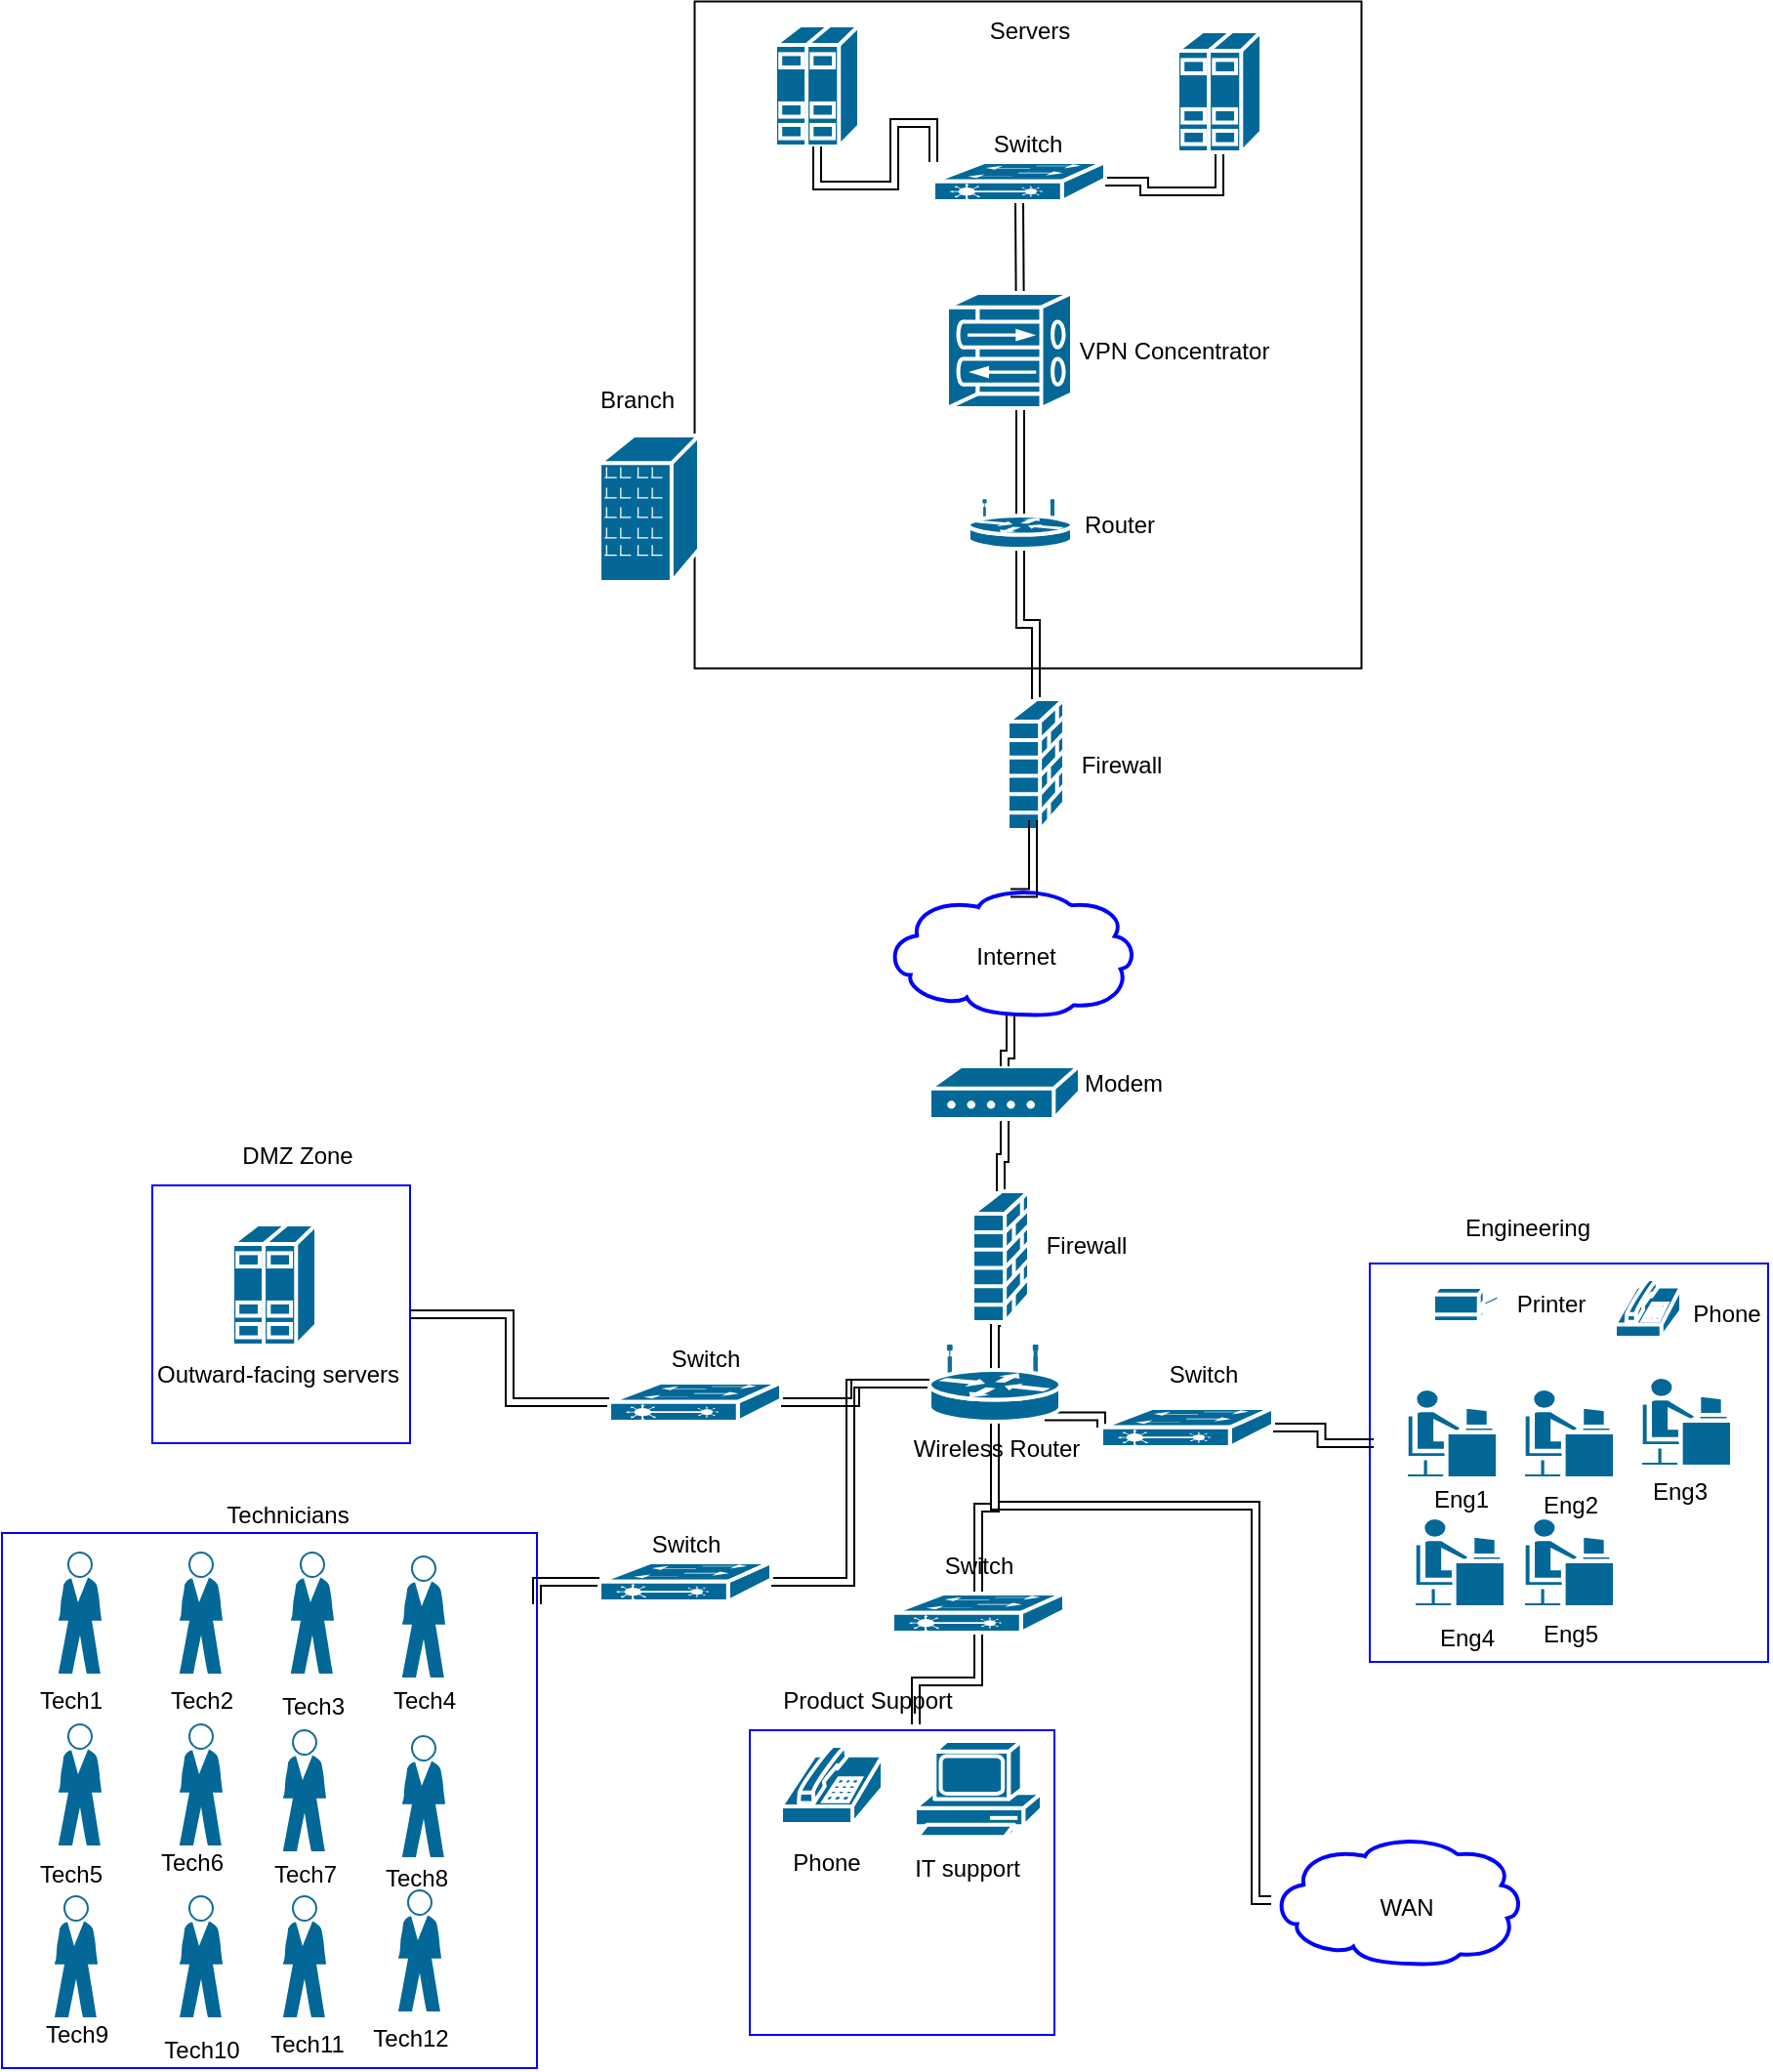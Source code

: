 <mxfile version="16.5.6" type="github">
  <diagram name="Page-1" id="822b0af5-4adb-64df-f703-e8dfc1f81529">
    <mxGraphModel dx="1422" dy="1602" grid="0" gridSize="10" guides="1" tooltips="1" connect="1" arrows="1" fold="1" page="1" pageScale="1" pageWidth="1100" pageHeight="850" background="#FFFFFF" math="0" shadow="0">
      <root>
        <mxCell id="0" />
        <mxCell id="1" parent="0" />
        <mxCell id="Qnpx0YM1eBkaxArskoUB-52" value="" style="whiteSpace=wrap;html=1;aspect=fixed;strokeColor=#0000FF;fillColor=none;" parent="1" vertex="1">
          <mxGeometry x="10" y="410" width="274" height="274" as="geometry" />
        </mxCell>
        <mxCell id="Qnpx0YM1eBkaxArskoUB-7" style="edgeStyle=orthogonalEdgeStyle;shape=link;rounded=0;orthogonalLoop=1;jettySize=auto;html=1;exitX=0.5;exitY=1;exitDx=0;exitDy=0;exitPerimeter=0;" parent="1" source="Qnpx0YM1eBkaxArskoUB-1" target="Qnpx0YM1eBkaxArskoUB-6" edge="1">
          <mxGeometry relative="1" as="geometry" />
        </mxCell>
        <mxCell id="Qnpx0YM1eBkaxArskoUB-1" value="" style="shape=mxgraph.cisco.modems_and_phones.modem;sketch=0;html=1;pointerEvents=1;dashed=0;fillColor=#036897;strokeColor=#ffffff;strokeWidth=2;verticalLabelPosition=bottom;verticalAlign=top;align=center;outlineConnect=0;" parent="1" vertex="1">
          <mxGeometry x="485" y="171" width="77" height="27" as="geometry" />
        </mxCell>
        <mxCell id="Qnpx0YM1eBkaxArskoUB-2" value="Modem" style="text;html=1;align=center;verticalAlign=middle;resizable=0;points=[];autosize=1;strokeColor=none;fillColor=none;" parent="1" vertex="1">
          <mxGeometry x="558" y="171" width="51" height="18" as="geometry" />
        </mxCell>
        <mxCell id="Qnpx0YM1eBkaxArskoUB-5" style="edgeStyle=orthogonalEdgeStyle;rounded=0;orthogonalLoop=1;jettySize=auto;html=1;exitX=0.5;exitY=0.99;exitDx=0;exitDy=0;exitPerimeter=0;shape=link;" parent="1" source="Qnpx0YM1eBkaxArskoUB-3" target="Qnpx0YM1eBkaxArskoUB-1" edge="1">
          <mxGeometry relative="1" as="geometry" />
        </mxCell>
        <mxCell id="Qnpx0YM1eBkaxArskoUB-3" value="" style="shape=mxgraph.cisco.storage.cloud;sketch=0;html=1;pointerEvents=1;dashed=0;fillColor=none;strokeColor=#0000FF;strokeWidth=2;verticalLabelPosition=bottom;verticalAlign=top;align=center;outlineConnect=0;" parent="1" vertex="1">
          <mxGeometry x="462" y="79" width="129" height="66" as="geometry" />
        </mxCell>
        <mxCell id="Qnpx0YM1eBkaxArskoUB-4" value="Internet" style="text;html=1;align=center;verticalAlign=middle;resizable=0;points=[];autosize=1;strokeColor=none;fillColor=none;" parent="1" vertex="1">
          <mxGeometry x="503" y="106" width="51" height="18" as="geometry" />
        </mxCell>
        <mxCell id="Qnpx0YM1eBkaxArskoUB-10" style="edgeStyle=orthogonalEdgeStyle;shape=link;rounded=0;orthogonalLoop=1;jettySize=auto;html=1;exitX=0.5;exitY=1;exitDx=0;exitDy=0;exitPerimeter=0;entryX=0.5;entryY=0.32;entryDx=0;entryDy=0;entryPerimeter=0;" parent="1" source="Qnpx0YM1eBkaxArskoUB-6" target="Qnpx0YM1eBkaxArskoUB-9" edge="1">
          <mxGeometry relative="1" as="geometry" />
        </mxCell>
        <mxCell id="Qnpx0YM1eBkaxArskoUB-6" value="" style="shape=mxgraph.cisco.security.firewall;sketch=0;html=1;pointerEvents=1;dashed=0;fillColor=#036897;strokeColor=#ffffff;strokeWidth=2;verticalLabelPosition=bottom;verticalAlign=top;align=center;outlineConnect=0;" parent="1" vertex="1">
          <mxGeometry x="507" y="235" width="29" height="67" as="geometry" />
        </mxCell>
        <mxCell id="Qnpx0YM1eBkaxArskoUB-8" value="Firewall" style="text;html=1;align=center;verticalAlign=middle;resizable=0;points=[];autosize=1;strokeColor=none;fillColor=none;" parent="1" vertex="1">
          <mxGeometry x="538" y="254" width="53" height="18" as="geometry" />
        </mxCell>
        <mxCell id="Qnpx0YM1eBkaxArskoUB-36" style="edgeStyle=orthogonalEdgeStyle;shape=link;rounded=0;orthogonalLoop=1;jettySize=auto;html=1;exitX=0.88;exitY=0.93;exitDx=0;exitDy=0;exitPerimeter=0;entryX=0;entryY=0.5;entryDx=0;entryDy=0;entryPerimeter=0;" parent="1" source="Qnpx0YM1eBkaxArskoUB-9" target="Qnpx0YM1eBkaxArskoUB-35" edge="1">
          <mxGeometry relative="1" as="geometry" />
        </mxCell>
        <mxCell id="Qnpx0YM1eBkaxArskoUB-41" style="edgeStyle=orthogonalEdgeStyle;shape=link;rounded=0;orthogonalLoop=1;jettySize=auto;html=1;exitX=0;exitY=0.5;exitDx=0;exitDy=0;exitPerimeter=0;" parent="1" source="Qnpx0YM1eBkaxArskoUB-9" target="Qnpx0YM1eBkaxArskoUB-40" edge="1">
          <mxGeometry relative="1" as="geometry" />
        </mxCell>
        <mxCell id="Qnpx0YM1eBkaxArskoUB-49" style="edgeStyle=orthogonalEdgeStyle;shape=link;rounded=0;orthogonalLoop=1;jettySize=auto;html=1;exitX=0;exitY=0.5;exitDx=0;exitDy=0;exitPerimeter=0;entryX=1;entryY=0.5;entryDx=0;entryDy=0;entryPerimeter=0;" parent="1" source="Qnpx0YM1eBkaxArskoUB-9" target="Qnpx0YM1eBkaxArskoUB-48" edge="1">
          <mxGeometry relative="1" as="geometry" />
        </mxCell>
        <mxCell id="Qnpx0YM1eBkaxArskoUB-82" style="edgeStyle=orthogonalEdgeStyle;shape=link;rounded=0;orthogonalLoop=1;jettySize=auto;html=1;exitX=0.5;exitY=1;exitDx=0;exitDy=0;exitPerimeter=0;" parent="1" source="Qnpx0YM1eBkaxArskoUB-9" target="Qnpx0YM1eBkaxArskoUB-81" edge="1">
          <mxGeometry relative="1" as="geometry" />
        </mxCell>
        <mxCell id="FPMq1teg2R8zlo5m5HSd-40" style="edgeStyle=orthogonalEdgeStyle;shape=link;rounded=0;orthogonalLoop=1;jettySize=auto;html=1;" edge="1" parent="1" source="Qnpx0YM1eBkaxArskoUB-9" target="FPMq1teg2R8zlo5m5HSd-39">
          <mxGeometry relative="1" as="geometry">
            <Array as="points">
              <mxPoint x="519" y="396" />
              <mxPoint x="652" y="396" />
              <mxPoint x="652" y="598" />
            </Array>
          </mxGeometry>
        </mxCell>
        <mxCell id="Qnpx0YM1eBkaxArskoUB-9" value="" style="shape=mxgraph.cisco.routers.wireless_router;sketch=0;html=1;pointerEvents=1;dashed=0;fillColor=#036897;strokeColor=#ffffff;strokeWidth=2;verticalLabelPosition=bottom;verticalAlign=top;align=center;outlineConnect=0;" parent="1" vertex="1">
          <mxGeometry x="485" y="314" width="67" height="39" as="geometry" />
        </mxCell>
        <mxCell id="Qnpx0YM1eBkaxArskoUB-11" value="Wireless Router" style="text;html=1;align=center;verticalAlign=middle;resizable=0;points=[];autosize=1;strokeColor=none;fillColor=none;" parent="1" vertex="1">
          <mxGeometry x="469" y="358" width="99" height="18" as="geometry" />
        </mxCell>
        <mxCell id="Qnpx0YM1eBkaxArskoUB-12" value="DMZ Zone" style="text;html=1;align=center;verticalAlign=middle;resizable=0;points=[];autosize=1;strokeColor=none;fillColor=none;" parent="1" vertex="1">
          <mxGeometry x="128" y="208" width="66" height="18" as="geometry" />
        </mxCell>
        <mxCell id="Qnpx0YM1eBkaxArskoUB-16" value="" style="shape=mxgraph.cisco.people.androgenous_person;sketch=0;html=1;pointerEvents=1;dashed=0;fillColor=#036897;strokeColor=#ffffff;strokeWidth=2;verticalLabelPosition=bottom;verticalAlign=top;align=center;outlineConnect=0;" parent="1" vertex="1">
          <mxGeometry x="729" y="336" width="47" height="46" as="geometry" />
        </mxCell>
        <mxCell id="Qnpx0YM1eBkaxArskoUB-18" value="" style="shape=mxgraph.cisco.people.androgenous_person;sketch=0;html=1;pointerEvents=1;dashed=0;fillColor=#036897;strokeColor=#ffffff;strokeWidth=2;verticalLabelPosition=bottom;verticalAlign=top;align=center;outlineConnect=0;" parent="1" vertex="1">
          <mxGeometry x="733" y="402" width="47" height="46" as="geometry" />
        </mxCell>
        <mxCell id="Qnpx0YM1eBkaxArskoUB-19" value="" style="shape=mxgraph.cisco.people.androgenous_person;sketch=0;html=1;pointerEvents=1;dashed=0;fillColor=#036897;strokeColor=#ffffff;strokeWidth=2;verticalLabelPosition=bottom;verticalAlign=top;align=center;outlineConnect=0;" parent="1" vertex="1">
          <mxGeometry x="849" y="330" width="47" height="46" as="geometry" />
        </mxCell>
        <mxCell id="Qnpx0YM1eBkaxArskoUB-20" value="" style="shape=mxgraph.cisco.people.androgenous_person;sketch=0;html=1;pointerEvents=1;dashed=0;fillColor=#036897;strokeColor=#ffffff;strokeWidth=2;verticalLabelPosition=bottom;verticalAlign=top;align=center;outlineConnect=0;" parent="1" vertex="1">
          <mxGeometry x="789" y="402" width="47" height="46" as="geometry" />
        </mxCell>
        <mxCell id="Qnpx0YM1eBkaxArskoUB-21" value="" style="shape=mxgraph.cisco.people.standing_man;sketch=0;html=1;pointerEvents=1;dashed=0;fillColor=#036897;strokeColor=#ffffff;strokeWidth=2;verticalLabelPosition=bottom;verticalAlign=top;align=center;outlineConnect=0;" parent="1" vertex="1">
          <mxGeometry x="39" y="420" width="22" height="62" as="geometry" />
        </mxCell>
        <mxCell id="Qnpx0YM1eBkaxArskoUB-23" value="" style="whiteSpace=wrap;html=1;aspect=fixed;strokeColor=#0000FF;fillColor=none;" parent="1" vertex="1">
          <mxGeometry x="710.5" y="272" width="204" height="204" as="geometry" />
        </mxCell>
        <mxCell id="Qnpx0YM1eBkaxArskoUB-24" value="Engineering" style="text;html=1;align=center;verticalAlign=middle;resizable=0;points=[];autosize=1;strokeColor=none;fillColor=none;" parent="1" vertex="1">
          <mxGeometry x="752" y="245" width="77" height="18" as="geometry" />
        </mxCell>
        <mxCell id="Qnpx0YM1eBkaxArskoUB-25" value="" style="shape=mxgraph.cisco.computers_and_peripherals.printer;sketch=0;html=1;pointerEvents=1;dashed=0;fillColor=#036897;strokeColor=#ffffff;strokeWidth=2;verticalLabelPosition=bottom;verticalAlign=top;align=center;outlineConnect=0;" parent="1" vertex="1">
          <mxGeometry x="743" y="284" width="36" height="18" as="geometry" />
        </mxCell>
        <mxCell id="Qnpx0YM1eBkaxArskoUB-26" value="Printer" style="text;html=1;align=center;verticalAlign=middle;resizable=0;points=[];autosize=1;strokeColor=none;fillColor=none;" parent="1" vertex="1">
          <mxGeometry x="780" y="284" width="46" height="18" as="geometry" />
        </mxCell>
        <mxCell id="Qnpx0YM1eBkaxArskoUB-27" value="Eng1" style="text;html=1;align=center;verticalAlign=middle;resizable=0;points=[];autosize=1;strokeColor=none;fillColor=none;" parent="1" vertex="1">
          <mxGeometry x="737" y="384" width="39" height="18" as="geometry" />
        </mxCell>
        <mxCell id="Qnpx0YM1eBkaxArskoUB-28" value="Eng2" style="text;html=1;align=center;verticalAlign=middle;resizable=0;points=[];autosize=1;strokeColor=none;fillColor=none;" parent="1" vertex="1">
          <mxGeometry x="793" y="387" width="39" height="18" as="geometry" />
        </mxCell>
        <mxCell id="Qnpx0YM1eBkaxArskoUB-29" value="&lt;div&gt;Eng3&lt;/div&gt;&lt;div&gt;&lt;br&gt;&lt;/div&gt;" style="text;html=1;align=center;verticalAlign=middle;resizable=0;points=[];autosize=1;strokeColor=none;fillColor=none;" parent="1" vertex="1">
          <mxGeometry x="849" y="380" width="39" height="32" as="geometry" />
        </mxCell>
        <mxCell id="Qnpx0YM1eBkaxArskoUB-30" value="Eng4" style="text;html=1;align=center;verticalAlign=middle;resizable=0;points=[];autosize=1;strokeColor=none;fillColor=none;" parent="1" vertex="1">
          <mxGeometry x="740" y="455" width="39" height="18" as="geometry" />
        </mxCell>
        <mxCell id="Qnpx0YM1eBkaxArskoUB-31" value="Eng5" style="text;html=1;align=center;verticalAlign=middle;resizable=0;points=[];autosize=1;strokeColor=none;fillColor=none;" parent="1" vertex="1">
          <mxGeometry x="793" y="453" width="39" height="18" as="geometry" />
        </mxCell>
        <mxCell id="Qnpx0YM1eBkaxArskoUB-33" value="" style="shape=mxgraph.cisco.people.androgenous_person;sketch=0;html=1;pointerEvents=1;dashed=0;fillColor=#036897;strokeColor=#ffffff;strokeWidth=2;verticalLabelPosition=bottom;verticalAlign=top;align=center;outlineConnect=0;" parent="1" vertex="1">
          <mxGeometry x="789" y="336" width="47" height="46" as="geometry" />
        </mxCell>
        <mxCell id="Qnpx0YM1eBkaxArskoUB-37" style="edgeStyle=orthogonalEdgeStyle;shape=link;rounded=0;orthogonalLoop=1;jettySize=auto;html=1;exitX=1;exitY=0.5;exitDx=0;exitDy=0;exitPerimeter=0;entryX=0.01;entryY=0.451;entryDx=0;entryDy=0;entryPerimeter=0;" parent="1" source="Qnpx0YM1eBkaxArskoUB-35" target="Qnpx0YM1eBkaxArskoUB-23" edge="1">
          <mxGeometry relative="1" as="geometry" />
        </mxCell>
        <mxCell id="Qnpx0YM1eBkaxArskoUB-35" value="" style="shape=mxgraph.cisco.switches.layer_2_remote_switch;sketch=0;html=1;pointerEvents=1;dashed=0;fillColor=#036897;strokeColor=#ffffff;strokeWidth=2;verticalLabelPosition=bottom;verticalAlign=top;align=center;outlineConnect=0;" parent="1" vertex="1">
          <mxGeometry x="573" y="346" width="88" height="20" as="geometry" />
        </mxCell>
        <mxCell id="Qnpx0YM1eBkaxArskoUB-38" value="Switch" style="text;html=1;align=center;verticalAlign=middle;resizable=0;points=[];autosize=1;strokeColor=none;fillColor=none;" parent="1" vertex="1">
          <mxGeometry x="602" y="320" width="46" height="18" as="geometry" />
        </mxCell>
        <mxCell id="Qnpx0YM1eBkaxArskoUB-39" value="" style="whiteSpace=wrap;html=1;aspect=fixed;strokeColor=#0000FF;fillColor=none;" parent="1" vertex="1">
          <mxGeometry x="87" y="232" width="132" height="132" as="geometry" />
        </mxCell>
        <mxCell id="Qnpx0YM1eBkaxArskoUB-42" style="edgeStyle=orthogonalEdgeStyle;shape=link;rounded=0;orthogonalLoop=1;jettySize=auto;html=1;exitX=0;exitY=0.5;exitDx=0;exitDy=0;exitPerimeter=0;entryX=1;entryY=0.5;entryDx=0;entryDy=0;" parent="1" source="Qnpx0YM1eBkaxArskoUB-40" target="Qnpx0YM1eBkaxArskoUB-39" edge="1">
          <mxGeometry relative="1" as="geometry" />
        </mxCell>
        <mxCell id="Qnpx0YM1eBkaxArskoUB-40" value="" style="shape=mxgraph.cisco.switches.layer_2_remote_switch;sketch=0;html=1;pointerEvents=1;dashed=0;fillColor=#036897;strokeColor=#ffffff;strokeWidth=2;verticalLabelPosition=bottom;verticalAlign=top;align=center;outlineConnect=0;" parent="1" vertex="1">
          <mxGeometry x="321" y="333" width="88" height="20" as="geometry" />
        </mxCell>
        <mxCell id="Qnpx0YM1eBkaxArskoUB-43" value="Switch" style="text;html=1;align=center;verticalAlign=middle;resizable=0;points=[];autosize=1;strokeColor=none;fillColor=none;" parent="1" vertex="1">
          <mxGeometry x="347" y="312" width="46" height="18" as="geometry" />
        </mxCell>
        <mxCell id="Qnpx0YM1eBkaxArskoUB-44" value="" style="shape=mxgraph.cisco.servers.standard_host;sketch=0;html=1;pointerEvents=1;dashed=0;fillColor=#036897;strokeColor=#ffffff;strokeWidth=2;verticalLabelPosition=bottom;verticalAlign=top;align=center;outlineConnect=0;" parent="1" vertex="1">
          <mxGeometry x="128" y="252" width="43" height="62" as="geometry" />
        </mxCell>
        <mxCell id="Qnpx0YM1eBkaxArskoUB-53" style="edgeStyle=orthogonalEdgeStyle;shape=link;rounded=0;orthogonalLoop=1;jettySize=auto;html=1;exitX=0;exitY=0.5;exitDx=0;exitDy=0;exitPerimeter=0;entryX=1;entryY=0.133;entryDx=0;entryDy=0;entryPerimeter=0;" parent="1" source="Qnpx0YM1eBkaxArskoUB-48" target="Qnpx0YM1eBkaxArskoUB-52" edge="1">
          <mxGeometry relative="1" as="geometry" />
        </mxCell>
        <mxCell id="Qnpx0YM1eBkaxArskoUB-48" value="" style="shape=mxgraph.cisco.switches.layer_2_remote_switch;sketch=0;html=1;pointerEvents=1;dashed=0;fillColor=#036897;strokeColor=#ffffff;strokeWidth=2;verticalLabelPosition=bottom;verticalAlign=top;align=center;outlineConnect=0;" parent="1" vertex="1">
          <mxGeometry x="316" y="425" width="88" height="20" as="geometry" />
        </mxCell>
        <mxCell id="Qnpx0YM1eBkaxArskoUB-50" value="Switch" style="text;html=1;align=center;verticalAlign=middle;resizable=0;points=[];autosize=1;strokeColor=none;fillColor=none;" parent="1" vertex="1">
          <mxGeometry x="337" y="407" width="46" height="18" as="geometry" />
        </mxCell>
        <mxCell id="Qnpx0YM1eBkaxArskoUB-51" value="Outward-facing servers" style="text;html=1;align=center;verticalAlign=middle;resizable=0;points=[];autosize=1;strokeColor=none;fillColor=none;" parent="1" vertex="1">
          <mxGeometry x="82" y="320" width="137" height="18" as="geometry" />
        </mxCell>
        <mxCell id="Qnpx0YM1eBkaxArskoUB-54" value="Technicians" style="text;html=1;align=center;verticalAlign=middle;resizable=0;points=[];autosize=1;strokeColor=none;fillColor=none;" parent="1" vertex="1">
          <mxGeometry x="118" y="392" width="76" height="18" as="geometry" />
        </mxCell>
        <mxCell id="Qnpx0YM1eBkaxArskoUB-55" value="" style="shape=mxgraph.cisco.modems_and_phones.phone;sketch=0;html=1;pointerEvents=1;dashed=0;fillColor=#036897;strokeColor=#ffffff;strokeWidth=2;verticalLabelPosition=bottom;verticalAlign=top;align=center;outlineConnect=0;" parent="1" vertex="1">
          <mxGeometry x="836" y="280" width="34" height="30" as="geometry" />
        </mxCell>
        <mxCell id="Qnpx0YM1eBkaxArskoUB-56" value="Phone" style="text;html=1;align=center;verticalAlign=middle;resizable=0;points=[];autosize=1;strokeColor=none;fillColor=none;" parent="1" vertex="1">
          <mxGeometry x="870" y="289" width="46" height="18" as="geometry" />
        </mxCell>
        <mxCell id="Qnpx0YM1eBkaxArskoUB-57" value="" style="shape=mxgraph.cisco.people.standing_man;sketch=0;html=1;pointerEvents=1;dashed=0;fillColor=#036897;strokeColor=#ffffff;strokeWidth=2;verticalLabelPosition=bottom;verticalAlign=top;align=center;outlineConnect=0;" parent="1" vertex="1">
          <mxGeometry x="158" y="420" width="22" height="62" as="geometry" />
        </mxCell>
        <mxCell id="Qnpx0YM1eBkaxArskoUB-58" value="" style="shape=mxgraph.cisco.people.standing_man;sketch=0;html=1;pointerEvents=1;dashed=0;fillColor=#036897;strokeColor=#ffffff;strokeWidth=2;verticalLabelPosition=bottom;verticalAlign=top;align=center;outlineConnect=0;" parent="1" vertex="1">
          <mxGeometry x="215" y="422" width="22" height="62" as="geometry" />
        </mxCell>
        <mxCell id="Qnpx0YM1eBkaxArskoUB-59" value="" style="shape=mxgraph.cisco.people.standing_man;sketch=0;html=1;pointerEvents=1;dashed=0;fillColor=#036897;strokeColor=#ffffff;strokeWidth=2;verticalLabelPosition=bottom;verticalAlign=top;align=center;outlineConnect=0;" parent="1" vertex="1">
          <mxGeometry x="39" y="508" width="22" height="62" as="geometry" />
        </mxCell>
        <mxCell id="Qnpx0YM1eBkaxArskoUB-60" value="" style="shape=mxgraph.cisco.people.standing_man;sketch=0;html=1;pointerEvents=1;dashed=0;fillColor=#036897;strokeColor=#ffffff;strokeWidth=2;verticalLabelPosition=bottom;verticalAlign=top;align=center;outlineConnect=0;" parent="1" vertex="1">
          <mxGeometry x="101" y="420" width="22" height="62" as="geometry" />
        </mxCell>
        <mxCell id="Qnpx0YM1eBkaxArskoUB-61" value="" style="shape=mxgraph.cisco.people.standing_man;sketch=0;html=1;pointerEvents=1;dashed=0;fillColor=#036897;strokeColor=#ffffff;strokeWidth=2;verticalLabelPosition=bottom;verticalAlign=top;align=center;outlineConnect=0;" parent="1" vertex="1">
          <mxGeometry x="101" y="508" width="22" height="62" as="geometry" />
        </mxCell>
        <mxCell id="Qnpx0YM1eBkaxArskoUB-62" value="" style="shape=mxgraph.cisco.people.standing_man;sketch=0;html=1;pointerEvents=1;dashed=0;fillColor=#036897;strokeColor=#ffffff;strokeWidth=2;verticalLabelPosition=bottom;verticalAlign=top;align=center;outlineConnect=0;" parent="1" vertex="1">
          <mxGeometry x="154" y="511" width="22" height="62" as="geometry" />
        </mxCell>
        <mxCell id="Qnpx0YM1eBkaxArskoUB-63" value="" style="shape=mxgraph.cisco.people.standing_man;sketch=0;html=1;pointerEvents=1;dashed=0;fillColor=#036897;strokeColor=#ffffff;strokeWidth=2;verticalLabelPosition=bottom;verticalAlign=top;align=center;outlineConnect=0;" parent="1" vertex="1">
          <mxGeometry x="37" y="596" width="22" height="62" as="geometry" />
        </mxCell>
        <mxCell id="Qnpx0YM1eBkaxArskoUB-64" value="" style="shape=mxgraph.cisco.people.standing_man;sketch=0;html=1;pointerEvents=1;dashed=0;fillColor=#036897;strokeColor=#ffffff;strokeWidth=2;verticalLabelPosition=bottom;verticalAlign=top;align=center;outlineConnect=0;" parent="1" vertex="1">
          <mxGeometry x="215" y="514" width="22" height="62" as="geometry" />
        </mxCell>
        <mxCell id="Qnpx0YM1eBkaxArskoUB-65" value="" style="shape=mxgraph.cisco.people.standing_man;sketch=0;html=1;pointerEvents=1;dashed=0;fillColor=#036897;strokeColor=#ffffff;strokeWidth=2;verticalLabelPosition=bottom;verticalAlign=top;align=center;outlineConnect=0;" parent="1" vertex="1">
          <mxGeometry x="101" y="596" width="22" height="62" as="geometry" />
        </mxCell>
        <mxCell id="Qnpx0YM1eBkaxArskoUB-66" value="" style="shape=mxgraph.cisco.people.standing_man;sketch=0;html=1;pointerEvents=1;dashed=0;fillColor=#036897;strokeColor=#ffffff;strokeWidth=2;verticalLabelPosition=bottom;verticalAlign=top;align=center;outlineConnect=0;" parent="1" vertex="1">
          <mxGeometry x="154" y="596" width="22" height="62" as="geometry" />
        </mxCell>
        <mxCell id="Qnpx0YM1eBkaxArskoUB-67" value="" style="shape=mxgraph.cisco.people.standing_man;sketch=0;html=1;pointerEvents=1;dashed=0;fillColor=#036897;strokeColor=#ffffff;strokeWidth=2;verticalLabelPosition=bottom;verticalAlign=top;align=center;outlineConnect=0;" parent="1" vertex="1">
          <mxGeometry x="213" y="593" width="22" height="62" as="geometry" />
        </mxCell>
        <mxCell id="Qnpx0YM1eBkaxArskoUB-69" value="Tech1" style="text;html=1;align=center;verticalAlign=middle;resizable=0;points=[];autosize=1;strokeColor=none;fillColor=none;" parent="1" vertex="1">
          <mxGeometry x="23" y="487" width="43" height="18" as="geometry" />
        </mxCell>
        <mxCell id="Qnpx0YM1eBkaxArskoUB-70" value="Tech2" style="text;html=1;align=center;verticalAlign=middle;resizable=0;points=[];autosize=1;strokeColor=none;fillColor=none;" parent="1" vertex="1">
          <mxGeometry x="90.5" y="487" width="43" height="18" as="geometry" />
        </mxCell>
        <mxCell id="Qnpx0YM1eBkaxArskoUB-71" value="Tech3" style="text;html=1;align=center;verticalAlign=middle;resizable=0;points=[];autosize=1;strokeColor=none;fillColor=none;" parent="1" vertex="1">
          <mxGeometry x="147.5" y="490" width="43" height="18" as="geometry" />
        </mxCell>
        <mxCell id="Qnpx0YM1eBkaxArskoUB-72" value="Tech4" style="text;html=1;align=center;verticalAlign=middle;resizable=0;points=[];autosize=1;strokeColor=none;fillColor=none;" parent="1" vertex="1">
          <mxGeometry x="204.5" y="487" width="43" height="18" as="geometry" />
        </mxCell>
        <mxCell id="Qnpx0YM1eBkaxArskoUB-73" value="Tech5" style="text;html=1;align=center;verticalAlign=middle;resizable=0;points=[];autosize=1;strokeColor=none;fillColor=none;" parent="1" vertex="1">
          <mxGeometry x="23" y="576" width="43" height="18" as="geometry" />
        </mxCell>
        <mxCell id="Qnpx0YM1eBkaxArskoUB-74" value="Tech6" style="text;html=1;align=center;verticalAlign=middle;resizable=0;points=[];autosize=1;strokeColor=none;fillColor=none;" parent="1" vertex="1">
          <mxGeometry x="85" y="570" width="43" height="18" as="geometry" />
        </mxCell>
        <mxCell id="Qnpx0YM1eBkaxArskoUB-75" value="Tech7" style="text;html=1;align=center;verticalAlign=middle;resizable=0;points=[];autosize=1;strokeColor=none;fillColor=none;" parent="1" vertex="1">
          <mxGeometry x="143.5" y="576" width="43" height="18" as="geometry" />
        </mxCell>
        <mxCell id="Qnpx0YM1eBkaxArskoUB-76" value="Tech8" style="text;html=1;align=center;verticalAlign=middle;resizable=0;points=[];autosize=1;strokeColor=none;fillColor=none;" parent="1" vertex="1">
          <mxGeometry x="200" y="578" width="43" height="18" as="geometry" />
        </mxCell>
        <mxCell id="Qnpx0YM1eBkaxArskoUB-77" value="Tech9" style="text;html=1;align=center;verticalAlign=middle;resizable=0;points=[];autosize=1;strokeColor=none;fillColor=none;" parent="1" vertex="1">
          <mxGeometry x="26.5" y="658" width="43" height="18" as="geometry" />
        </mxCell>
        <mxCell id="Qnpx0YM1eBkaxArskoUB-78" value="Tech10" style="text;html=1;align=center;verticalAlign=middle;resizable=0;points=[];autosize=1;strokeColor=none;fillColor=none;" parent="1" vertex="1">
          <mxGeometry x="87" y="666" width="50" height="18" as="geometry" />
        </mxCell>
        <mxCell id="Qnpx0YM1eBkaxArskoUB-79" value="Tech11" style="text;html=1;align=center;verticalAlign=middle;resizable=0;points=[];autosize=1;strokeColor=none;fillColor=none;" parent="1" vertex="1">
          <mxGeometry x="141.5" y="663" width="49" height="18" as="geometry" />
        </mxCell>
        <mxCell id="Qnpx0YM1eBkaxArskoUB-80" value="Tech12" style="text;html=1;align=center;verticalAlign=middle;resizable=0;points=[];autosize=1;strokeColor=none;fillColor=none;" parent="1" vertex="1">
          <mxGeometry x="194" y="660" width="50" height="18" as="geometry" />
        </mxCell>
        <mxCell id="Qnpx0YM1eBkaxArskoUB-84" style="edgeStyle=orthogonalEdgeStyle;shape=link;rounded=0;orthogonalLoop=1;jettySize=auto;html=1;exitX=0.5;exitY=1;exitDx=0;exitDy=0;exitPerimeter=0;entryX=0.545;entryY=-0.019;entryDx=0;entryDy=0;entryPerimeter=0;" parent="1" source="Qnpx0YM1eBkaxArskoUB-81" target="Qnpx0YM1eBkaxArskoUB-83" edge="1">
          <mxGeometry relative="1" as="geometry" />
        </mxCell>
        <mxCell id="Qnpx0YM1eBkaxArskoUB-81" value="" style="shape=mxgraph.cisco.switches.layer_2_remote_switch;sketch=0;html=1;pointerEvents=1;dashed=0;fillColor=#036897;strokeColor=#ffffff;strokeWidth=2;verticalLabelPosition=bottom;verticalAlign=top;align=center;outlineConnect=0;" parent="1" vertex="1">
          <mxGeometry x="466" y="441" width="88" height="20" as="geometry" />
        </mxCell>
        <mxCell id="Qnpx0YM1eBkaxArskoUB-83" value="" style="whiteSpace=wrap;html=1;aspect=fixed;strokeColor=#0000FF;fillColor=none;" parent="1" vertex="1">
          <mxGeometry x="393" y="511" width="156" height="156" as="geometry" />
        </mxCell>
        <mxCell id="Qnpx0YM1eBkaxArskoUB-85" value="Product Support" style="text;html=1;align=center;verticalAlign=middle;resizable=0;points=[];autosize=1;strokeColor=none;fillColor=none;" parent="1" vertex="1">
          <mxGeometry x="404" y="487" width="98" height="18" as="geometry" />
        </mxCell>
        <mxCell id="Qnpx0YM1eBkaxArskoUB-86" value="Switch" style="text;html=1;align=center;verticalAlign=middle;resizable=0;points=[];autosize=1;strokeColor=none;fillColor=none;" parent="1" vertex="1">
          <mxGeometry x="487" y="418" width="46" height="18" as="geometry" />
        </mxCell>
        <mxCell id="FPMq1teg2R8zlo5m5HSd-1" value="" style="shape=mxgraph.cisco.modems_and_phones.phone;sketch=0;html=1;pointerEvents=1;dashed=0;fillColor=#036897;strokeColor=#ffffff;strokeWidth=2;verticalLabelPosition=bottom;verticalAlign=top;align=center;outlineConnect=0;" vertex="1" parent="1">
          <mxGeometry x="409" y="519" width="52" height="40" as="geometry" />
        </mxCell>
        <mxCell id="FPMq1teg2R8zlo5m5HSd-2" value="Phone" style="text;html=1;align=center;verticalAlign=middle;resizable=0;points=[];autosize=1;strokeColor=none;fillColor=none;" vertex="1" parent="1">
          <mxGeometry x="409" y="570" width="46" height="18" as="geometry" />
        </mxCell>
        <mxCell id="FPMq1teg2R8zlo5m5HSd-4" value="" style="shape=mxgraph.cisco.computers_and_peripherals.pc;sketch=0;html=1;pointerEvents=1;dashed=0;fillColor=#036897;strokeColor=#ffffff;strokeWidth=2;verticalLabelPosition=bottom;verticalAlign=top;align=center;outlineConnect=0;" vertex="1" parent="1">
          <mxGeometry x="477.5" y="516.5" width="65" height="51" as="geometry" />
        </mxCell>
        <mxCell id="FPMq1teg2R8zlo5m5HSd-5" value="IT support" style="text;html=1;align=center;verticalAlign=middle;resizable=0;points=[];autosize=1;strokeColor=none;fillColor=none;" vertex="1" parent="1">
          <mxGeometry x="471" y="573" width="65" height="18" as="geometry" />
        </mxCell>
        <mxCell id="FPMq1teg2R8zlo5m5HSd-7" value="" style="whiteSpace=wrap;html=1;aspect=fixed;fillColor=none;" vertex="1" parent="1">
          <mxGeometry x="364.75" y="-374.25" width="341.5" height="341.5" as="geometry" />
        </mxCell>
        <mxCell id="FPMq1teg2R8zlo5m5HSd-19" style="edgeStyle=orthogonalEdgeStyle;shape=link;rounded=0;orthogonalLoop=1;jettySize=auto;html=1;exitX=0.5;exitY=0;exitDx=0;exitDy=0;exitPerimeter=0;" edge="1" parent="1" source="FPMq1teg2R8zlo5m5HSd-16" target="FPMq1teg2R8zlo5m5HSd-18">
          <mxGeometry relative="1" as="geometry" />
        </mxCell>
        <mxCell id="FPMq1teg2R8zlo5m5HSd-16" value="" style="shape=mxgraph.cisco.security.firewall;sketch=0;html=1;pointerEvents=1;dashed=0;fillColor=#036897;strokeColor=#ffffff;strokeWidth=2;verticalLabelPosition=bottom;verticalAlign=top;align=center;outlineConnect=0;" vertex="1" parent="1">
          <mxGeometry x="525" y="-17" width="29" height="67" as="geometry" />
        </mxCell>
        <mxCell id="FPMq1teg2R8zlo5m5HSd-29" style="edgeStyle=orthogonalEdgeStyle;shape=link;rounded=0;orthogonalLoop=1;jettySize=auto;html=1;exitX=0.5;exitY=0.32;exitDx=0;exitDy=0;exitPerimeter=0;" edge="1" parent="1" source="FPMq1teg2R8zlo5m5HSd-18" target="FPMq1teg2R8zlo5m5HSd-28">
          <mxGeometry relative="1" as="geometry" />
        </mxCell>
        <mxCell id="FPMq1teg2R8zlo5m5HSd-18" value="" style="shape=mxgraph.cisco.routers.wireless_router;sketch=0;html=1;pointerEvents=1;dashed=0;fillColor=#036897;strokeColor=#ffffff;strokeWidth=2;verticalLabelPosition=bottom;verticalAlign=top;align=center;outlineConnect=0;" vertex="1" parent="1">
          <mxGeometry x="505" y="-119" width="53" height="25" as="geometry" />
        </mxCell>
        <mxCell id="FPMq1teg2R8zlo5m5HSd-21" value="Firewall" style="text;html=1;align=center;verticalAlign=middle;resizable=0;points=[];autosize=1;strokeColor=none;fillColor=none;" vertex="1" parent="1">
          <mxGeometry x="556" y="7.5" width="53" height="18" as="geometry" />
        </mxCell>
        <mxCell id="FPMq1teg2R8zlo5m5HSd-22" value="Router" style="text;html=1;align=center;verticalAlign=middle;resizable=0;points=[];autosize=1;strokeColor=none;fillColor=none;" vertex="1" parent="1">
          <mxGeometry x="558" y="-115.5" width="47" height="18" as="geometry" />
        </mxCell>
        <mxCell id="FPMq1teg2R8zlo5m5HSd-25" value="" style="edgeStyle=orthogonalEdgeStyle;rounded=0;orthogonalLoop=1;jettySize=auto;html=1;exitX=0.5;exitY=0.05;exitDx=0;exitDy=0;exitPerimeter=0;entryX=0.5;entryY=1;entryDx=0;entryDy=0;shape=link;endArrow=none;" edge="1" parent="1" source="Qnpx0YM1eBkaxArskoUB-3">
          <mxGeometry relative="1" as="geometry">
            <mxPoint x="526.5" y="82.3" as="sourcePoint" />
            <mxPoint x="538" y="45" as="targetPoint" />
          </mxGeometry>
        </mxCell>
        <mxCell id="FPMq1teg2R8zlo5m5HSd-27" value="" style="shape=mxgraph.cisco.servers.standard_host;sketch=0;html=1;pointerEvents=1;dashed=0;fillColor=#036897;strokeColor=#ffffff;strokeWidth=2;verticalLabelPosition=bottom;verticalAlign=top;align=center;outlineConnect=0;" vertex="1" parent="1">
          <mxGeometry x="406" y="-362" width="43" height="62" as="geometry" />
        </mxCell>
        <mxCell id="FPMq1teg2R8zlo5m5HSd-30" style="edgeStyle=orthogonalEdgeStyle;shape=link;rounded=0;orthogonalLoop=1;jettySize=auto;html=1;exitX=0;exitY=0;exitDx=0;exitDy=0;exitPerimeter=0;" edge="1" parent="1" source="FPMq1teg2R8zlo5m5HSd-28" target="FPMq1teg2R8zlo5m5HSd-27">
          <mxGeometry relative="1" as="geometry" />
        </mxCell>
        <mxCell id="FPMq1teg2R8zlo5m5HSd-32" style="edgeStyle=orthogonalEdgeStyle;shape=link;rounded=0;orthogonalLoop=1;jettySize=auto;html=1;" edge="1" parent="1" source="FPMq1teg2R8zlo5m5HSd-28" target="FPMq1teg2R8zlo5m5HSd-31">
          <mxGeometry relative="1" as="geometry" />
        </mxCell>
        <mxCell id="FPMq1teg2R8zlo5m5HSd-28" value="" style="shape=mxgraph.cisco.switches.layer_2_remote_switch;sketch=0;html=1;pointerEvents=1;dashed=0;fillColor=#036897;strokeColor=#ffffff;strokeWidth=2;verticalLabelPosition=bottom;verticalAlign=top;align=center;outlineConnect=0;" vertex="1" parent="1">
          <mxGeometry x="487" y="-292" width="88" height="20" as="geometry" />
        </mxCell>
        <mxCell id="FPMq1teg2R8zlo5m5HSd-31" value="" style="shape=mxgraph.cisco.servers.standard_host;sketch=0;html=1;pointerEvents=1;dashed=0;fillColor=#036897;strokeColor=#ffffff;strokeWidth=2;verticalLabelPosition=bottom;verticalAlign=top;align=center;outlineConnect=0;" vertex="1" parent="1">
          <mxGeometry x="612" y="-359" width="43" height="62" as="geometry" />
        </mxCell>
        <mxCell id="FPMq1teg2R8zlo5m5HSd-33" value="" style="shape=mxgraph.cisco.misc.vpn_concentrator;sketch=0;html=1;pointerEvents=1;dashed=0;fillColor=#036897;strokeColor=#ffffff;strokeWidth=2;verticalLabelPosition=bottom;verticalAlign=top;align=center;outlineConnect=0;" vertex="1" parent="1">
          <mxGeometry x="494" y="-225" width="64" height="59" as="geometry" />
        </mxCell>
        <mxCell id="FPMq1teg2R8zlo5m5HSd-34" value="VPN Concentrator" style="text;html=1;align=center;verticalAlign=middle;resizable=0;points=[];autosize=1;strokeColor=none;fillColor=none;" vertex="1" parent="1">
          <mxGeometry x="556" y="-204.5" width="108" height="18" as="geometry" />
        </mxCell>
        <mxCell id="FPMq1teg2R8zlo5m5HSd-35" value="Switch" style="text;html=1;align=center;verticalAlign=middle;resizable=0;points=[];autosize=1;strokeColor=none;fillColor=none;" vertex="1" parent="1">
          <mxGeometry x="512" y="-310" width="46" height="18" as="geometry" />
        </mxCell>
        <mxCell id="FPMq1teg2R8zlo5m5HSd-36" value="Servers" style="text;html=1;align=center;verticalAlign=middle;resizable=0;points=[];autosize=1;strokeColor=none;fillColor=none;" vertex="1" parent="1">
          <mxGeometry x="510" y="-368" width="52" height="18" as="geometry" />
        </mxCell>
        <mxCell id="FPMq1teg2R8zlo5m5HSd-37" value="" style="shape=mxgraph.cisco.buildings.branch_office;sketch=0;html=1;pointerEvents=1;dashed=0;fillColor=#036897;strokeColor=#ffffff;strokeWidth=2;verticalLabelPosition=bottom;verticalAlign=top;align=center;outlineConnect=0;" vertex="1" parent="1">
          <mxGeometry x="316" y="-152" width="51" height="75" as="geometry" />
        </mxCell>
        <mxCell id="FPMq1teg2R8zlo5m5HSd-38" value="Branch" style="text;html=1;align=center;verticalAlign=middle;resizable=0;points=[];autosize=1;strokeColor=none;fillColor=none;" vertex="1" parent="1">
          <mxGeometry x="310" y="-179" width="49" height="18" as="geometry" />
        </mxCell>
        <mxCell id="FPMq1teg2R8zlo5m5HSd-39" value="" style="shape=mxgraph.cisco.storage.cloud;sketch=0;html=1;pointerEvents=1;dashed=0;fillColor=none;strokeColor=#0000FF;strokeWidth=2;verticalLabelPosition=bottom;verticalAlign=top;align=center;outlineConnect=0;" vertex="1" parent="1">
          <mxGeometry x="660" y="565" width="129" height="66" as="geometry" />
        </mxCell>
        <mxCell id="FPMq1teg2R8zlo5m5HSd-43" value="WAN" style="text;html=1;align=center;verticalAlign=middle;resizable=0;points=[];autosize=1;strokeColor=none;fillColor=none;" vertex="1" parent="1">
          <mxGeometry x="710.5" y="593" width="37" height="18" as="geometry" />
        </mxCell>
      </root>
    </mxGraphModel>
  </diagram>
</mxfile>
